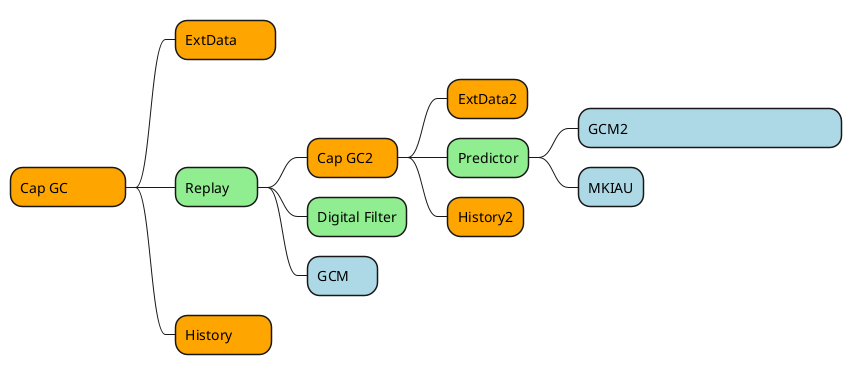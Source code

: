 @startmindmap                  
*[#Orange] Cap GC             
**[#Orange] ExtData        
**[#lightgreen] Replay     
***[#Orange] Cap GC2    
****[#Orange] ExtData2
****[#lightgreen] Predictor
*****[#lightblue] GCM2                                                        
*****[#lightblue] MKIAU
****[#Orange] History2
***[#lightgreen] Digital Filter
***[#lightblue] GCM     
**[#Orange] History        
@endmindmap
